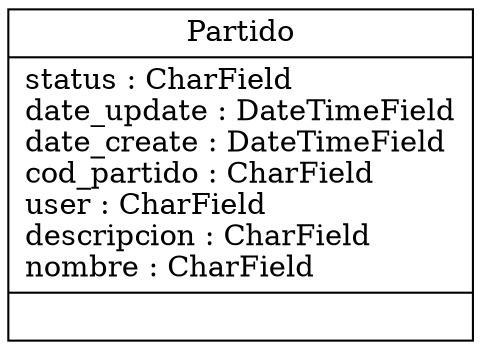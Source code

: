 digraph "classes_Partidos" {
charset="utf-8"
rankdir=BT
"2" [shape="record", label="{Partido|status : CharField\ldate_update : DateTimeField\ldate_create : DateTimeField\lcod_partido : CharField\luser : CharField\ldescripcion : CharField\lnombre : CharField\l|}"];
}
